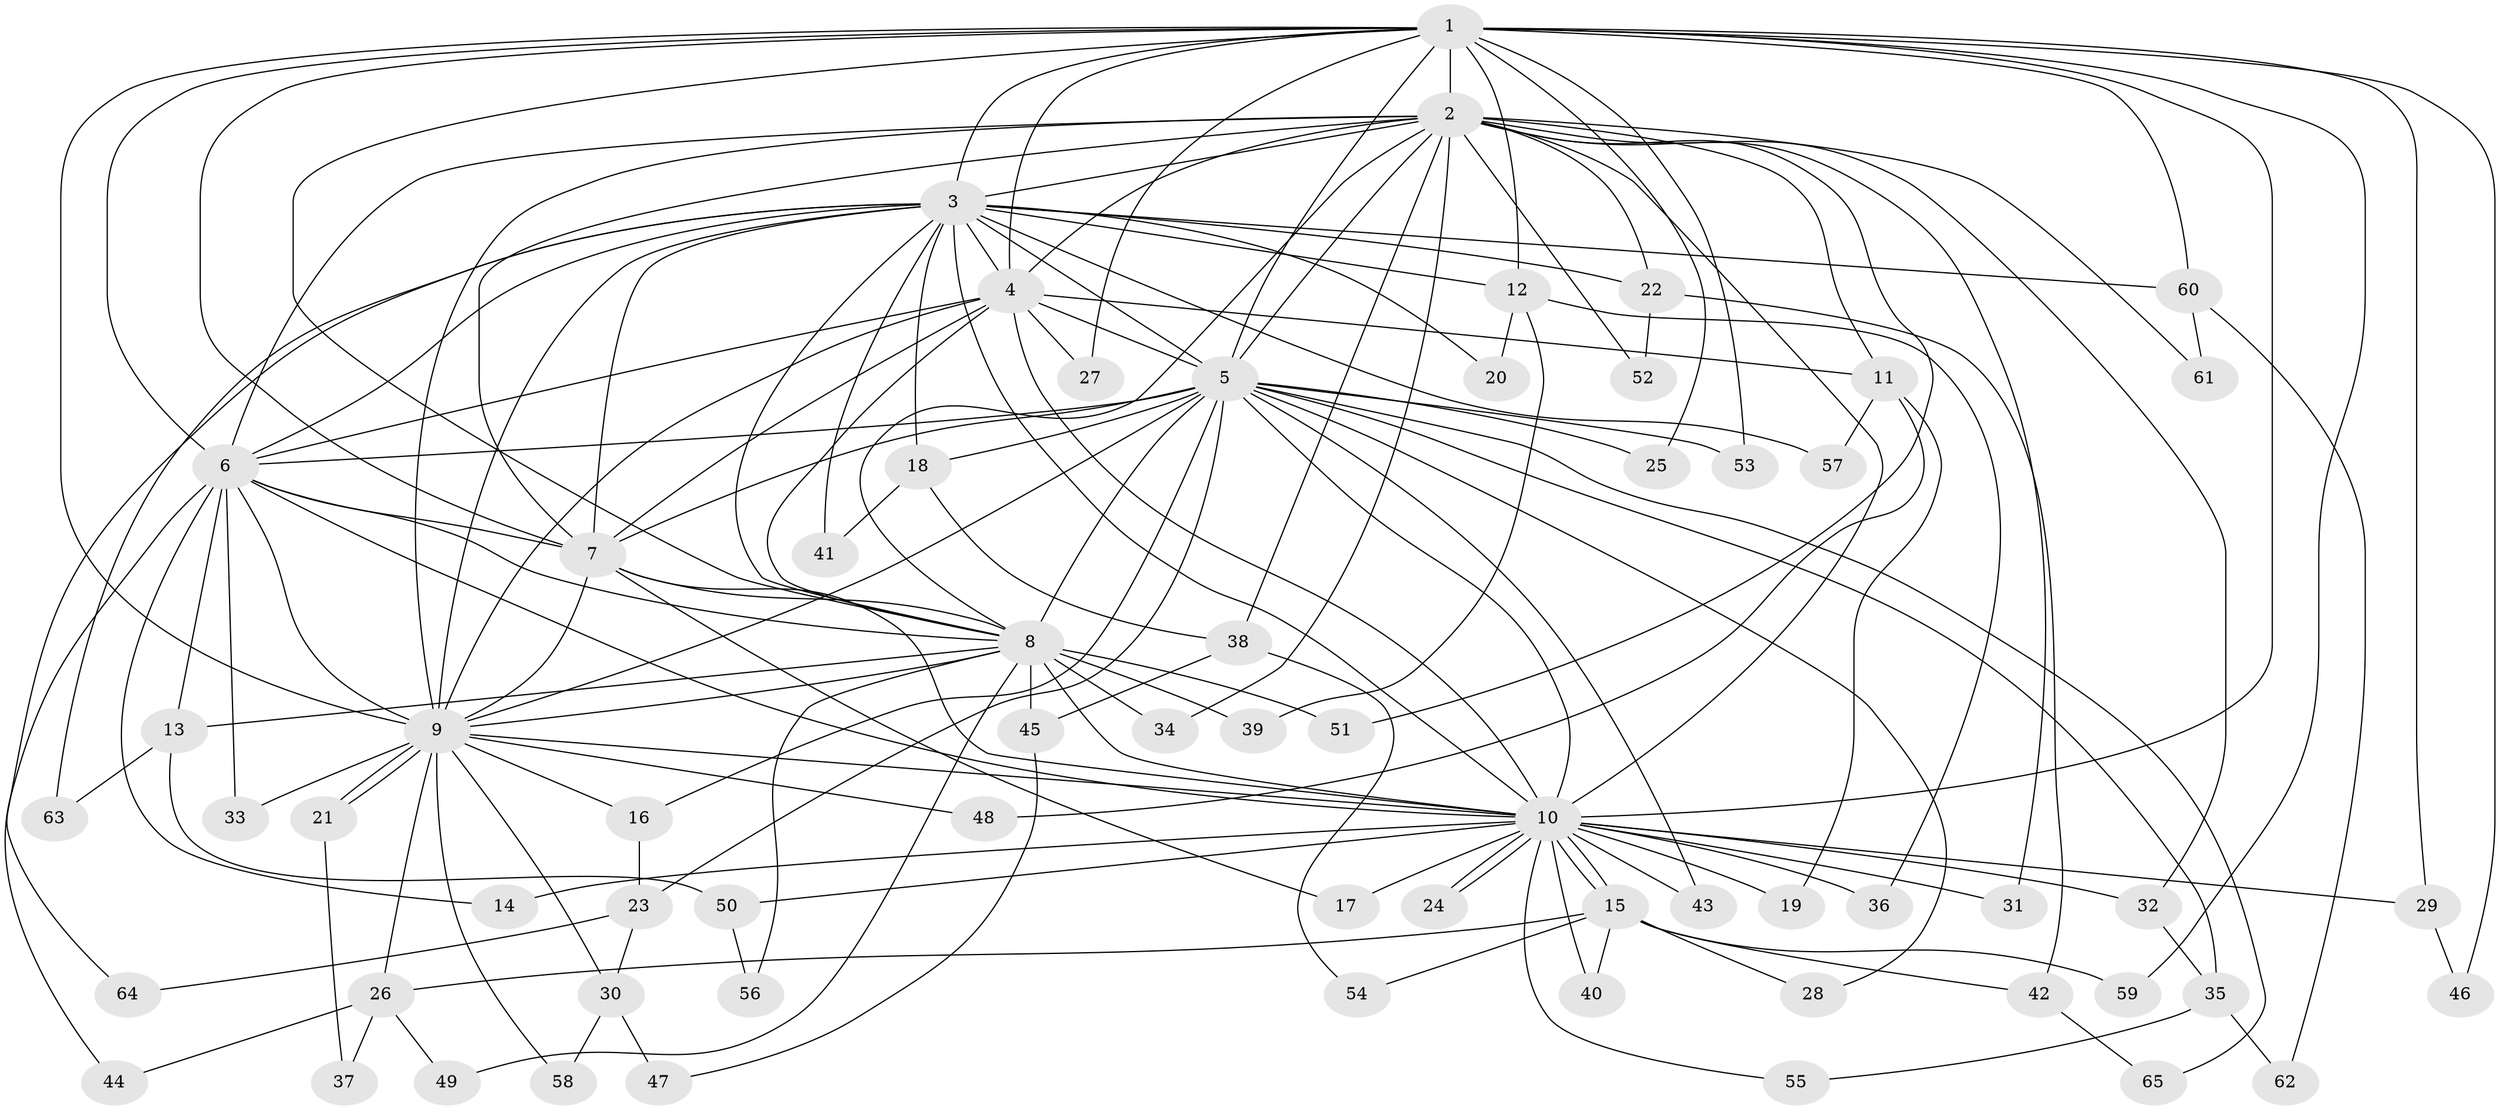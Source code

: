 // coarse degree distribution, {13: 0.06382978723404255, 16: 0.06382978723404255, 9: 0.02127659574468085, 21: 0.02127659574468085, 17: 0.02127659574468085, 5: 0.10638297872340426, 2: 0.44680851063829785, 7: 0.02127659574468085, 3: 0.0851063829787234, 1: 0.0851063829787234, 4: 0.06382978723404255}
// Generated by graph-tools (version 1.1) at 2025/51/02/27/25 19:51:52]
// undirected, 65 vertices, 155 edges
graph export_dot {
graph [start="1"]
  node [color=gray90,style=filled];
  1;
  2;
  3;
  4;
  5;
  6;
  7;
  8;
  9;
  10;
  11;
  12;
  13;
  14;
  15;
  16;
  17;
  18;
  19;
  20;
  21;
  22;
  23;
  24;
  25;
  26;
  27;
  28;
  29;
  30;
  31;
  32;
  33;
  34;
  35;
  36;
  37;
  38;
  39;
  40;
  41;
  42;
  43;
  44;
  45;
  46;
  47;
  48;
  49;
  50;
  51;
  52;
  53;
  54;
  55;
  56;
  57;
  58;
  59;
  60;
  61;
  62;
  63;
  64;
  65;
  1 -- 2;
  1 -- 3;
  1 -- 4;
  1 -- 5;
  1 -- 6;
  1 -- 7;
  1 -- 8;
  1 -- 9;
  1 -- 10;
  1 -- 12;
  1 -- 25;
  1 -- 27;
  1 -- 29;
  1 -- 46;
  1 -- 53;
  1 -- 59;
  1 -- 60;
  2 -- 3;
  2 -- 4;
  2 -- 5;
  2 -- 6;
  2 -- 7;
  2 -- 8;
  2 -- 9;
  2 -- 10;
  2 -- 11;
  2 -- 22;
  2 -- 31;
  2 -- 32;
  2 -- 34;
  2 -- 38;
  2 -- 51;
  2 -- 52;
  2 -- 61;
  3 -- 4;
  3 -- 5;
  3 -- 6;
  3 -- 7;
  3 -- 8;
  3 -- 9;
  3 -- 10;
  3 -- 12;
  3 -- 18;
  3 -- 20;
  3 -- 22;
  3 -- 41;
  3 -- 57;
  3 -- 60;
  3 -- 63;
  3 -- 64;
  4 -- 5;
  4 -- 6;
  4 -- 7;
  4 -- 8;
  4 -- 9;
  4 -- 10;
  4 -- 11;
  4 -- 27;
  5 -- 6;
  5 -- 7;
  5 -- 8;
  5 -- 9;
  5 -- 10;
  5 -- 16;
  5 -- 18;
  5 -- 23;
  5 -- 25;
  5 -- 28;
  5 -- 35;
  5 -- 43;
  5 -- 53;
  5 -- 65;
  6 -- 7;
  6 -- 8;
  6 -- 9;
  6 -- 10;
  6 -- 13;
  6 -- 14;
  6 -- 33;
  6 -- 44;
  7 -- 8;
  7 -- 9;
  7 -- 10;
  7 -- 17;
  8 -- 9;
  8 -- 10;
  8 -- 13;
  8 -- 34;
  8 -- 39;
  8 -- 45;
  8 -- 49;
  8 -- 51;
  8 -- 56;
  9 -- 10;
  9 -- 16;
  9 -- 21;
  9 -- 21;
  9 -- 26;
  9 -- 30;
  9 -- 33;
  9 -- 48;
  9 -- 58;
  10 -- 14;
  10 -- 15;
  10 -- 15;
  10 -- 17;
  10 -- 19;
  10 -- 24;
  10 -- 24;
  10 -- 29;
  10 -- 31;
  10 -- 32;
  10 -- 36;
  10 -- 40;
  10 -- 43;
  10 -- 50;
  10 -- 55;
  11 -- 19;
  11 -- 48;
  11 -- 57;
  12 -- 20;
  12 -- 36;
  12 -- 39;
  13 -- 50;
  13 -- 63;
  15 -- 26;
  15 -- 28;
  15 -- 40;
  15 -- 42;
  15 -- 54;
  15 -- 59;
  16 -- 23;
  18 -- 38;
  18 -- 41;
  21 -- 37;
  22 -- 42;
  22 -- 52;
  23 -- 30;
  23 -- 64;
  26 -- 37;
  26 -- 44;
  26 -- 49;
  29 -- 46;
  30 -- 47;
  30 -- 58;
  32 -- 35;
  35 -- 55;
  35 -- 62;
  38 -- 45;
  38 -- 54;
  42 -- 65;
  45 -- 47;
  50 -- 56;
  60 -- 61;
  60 -- 62;
}
